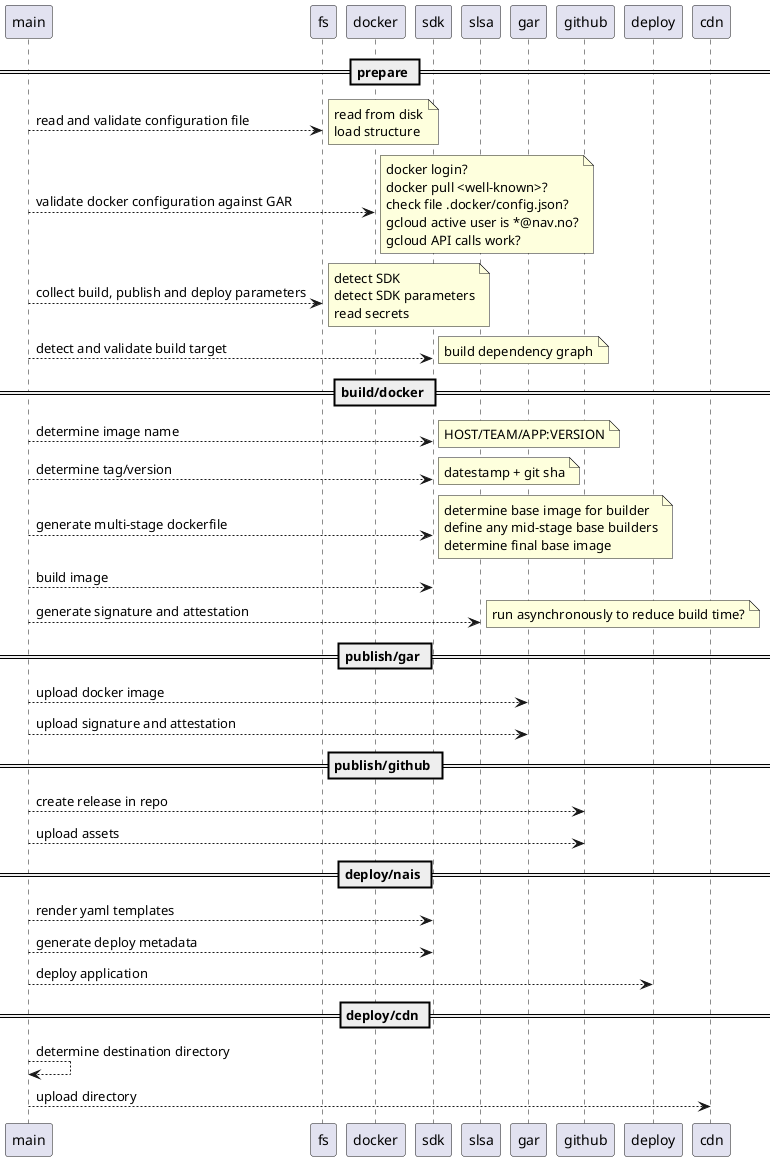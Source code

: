 @startuml

== prepare ==
main --> fs: read and validate configuration file
note right: read from disk\n\
load structure
main --> docker: validate docker configuration against GAR
note right: docker login?\n\
docker pull <well-known>?\n\
check file .docker/config.json?\n\
gcloud active user is *@nav.no?\n\
gcloud API calls work?
main --> fs: collect build, publish and deploy parameters
note right: detect SDK\n\
detect SDK parameters\n\
read secrets
main --> sdk: detect and validate build target
note right: build dependency graph

== build/docker ==
main --> sdk: determine image name
note right: HOST/TEAM/APP:VERSION
main --> sdk: determine tag/version
note right: datestamp + git sha
main --> sdk: generate multi-stage dockerfile
note right: \
determine base image for builder\n\
define any mid-stage base builders\n\
determine final base image
main --> sdk: build image
main --> slsa: generate signature and attestation
note right: run asynchronously to reduce build time?

== publish/gar ==
main --> gar: upload docker image
main --> gar: upload signature and attestation

== publish/github ==
main --> github: create release in repo
main --> github: upload assets

== deploy/nais ==
main --> sdk: render yaml templates
main --> sdk: generate deploy metadata
main --> deploy: deploy application

== deploy/cdn ==
main --> main: determine destination directory
main --> cdn: upload directory

@enduml
